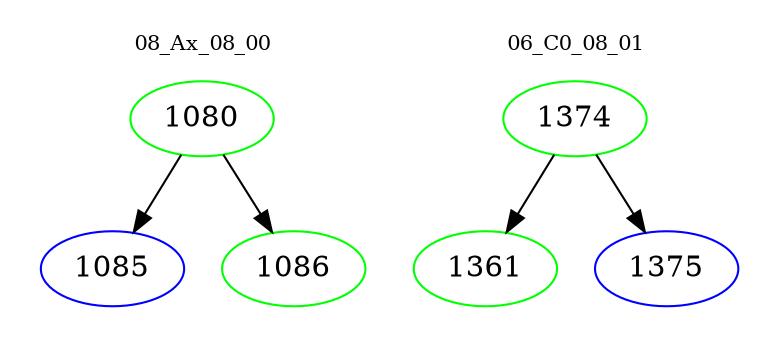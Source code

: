 digraph{
subgraph cluster_0 {
color = white
label = "08_Ax_08_00";
fontsize=10;
T0_1080 [label="1080", color="green"]
T0_1080 -> T0_1085 [color="black"]
T0_1085 [label="1085", color="blue"]
T0_1080 -> T0_1086 [color="black"]
T0_1086 [label="1086", color="green"]
}
subgraph cluster_1 {
color = white
label = "06_C0_08_01";
fontsize=10;
T1_1374 [label="1374", color="green"]
T1_1374 -> T1_1361 [color="black"]
T1_1361 [label="1361", color="green"]
T1_1374 -> T1_1375 [color="black"]
T1_1375 [label="1375", color="blue"]
}
}
